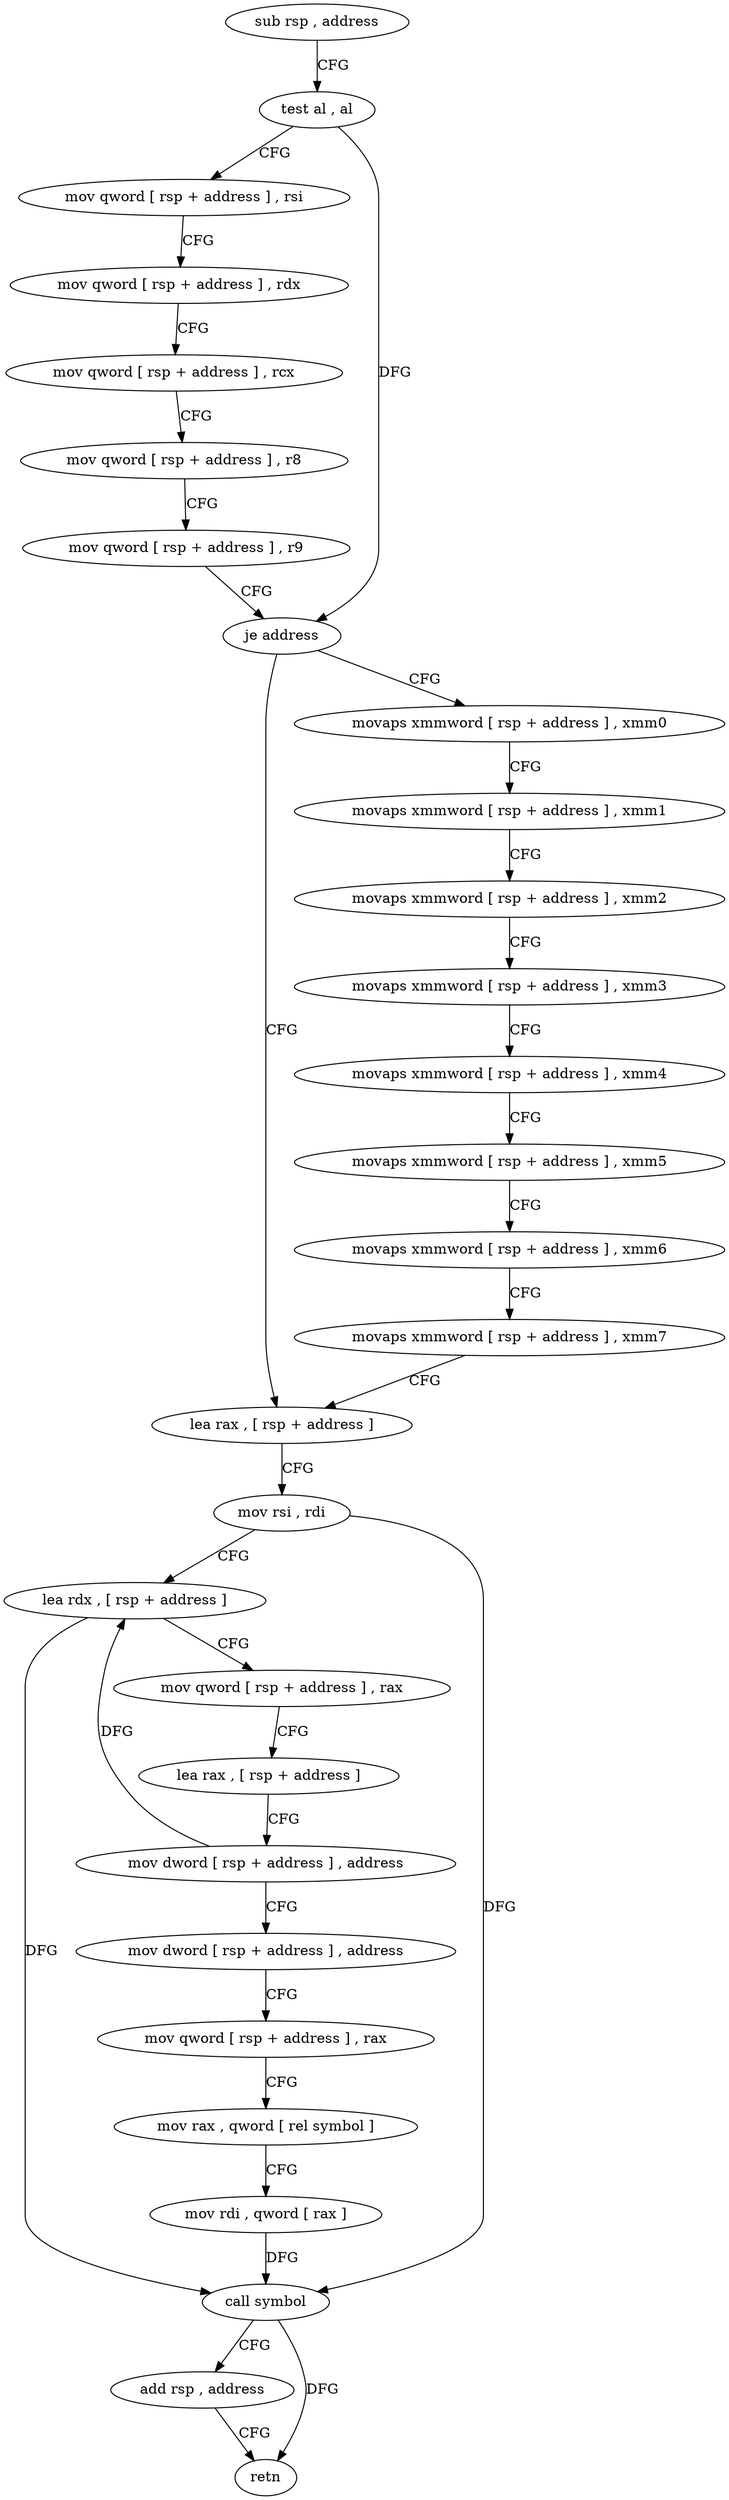 digraph "func" {
"4294240" [label = "sub rsp , address" ]
"4294247" [label = "test al , al" ]
"4294249" [label = "mov qword [ rsp + address ] , rsi" ]
"4294254" [label = "mov qword [ rsp + address ] , rdx" ]
"4294259" [label = "mov qword [ rsp + address ] , rcx" ]
"4294264" [label = "mov qword [ rsp + address ] , r8" ]
"4294269" [label = "mov qword [ rsp + address ] , r9" ]
"4294274" [label = "je address" ]
"4294331" [label = "lea rax , [ rsp + address ]" ]
"4294276" [label = "movaps xmmword [ rsp + address ] , xmm0" ]
"4294339" [label = "mov rsi , rdi" ]
"4294342" [label = "lea rdx , [ rsp + address ]" ]
"4294347" [label = "mov qword [ rsp + address ] , rax" ]
"4294352" [label = "lea rax , [ rsp + address ]" ]
"4294357" [label = "mov dword [ rsp + address ] , address" ]
"4294365" [label = "mov dword [ rsp + address ] , address" ]
"4294373" [label = "mov qword [ rsp + address ] , rax" ]
"4294378" [label = "mov rax , qword [ rel symbol ]" ]
"4294385" [label = "mov rdi , qword [ rax ]" ]
"4294388" [label = "call symbol" ]
"4294393" [label = "add rsp , address" ]
"4294400" [label = "retn" ]
"4294281" [label = "movaps xmmword [ rsp + address ] , xmm1" ]
"4294286" [label = "movaps xmmword [ rsp + address ] , xmm2" ]
"4294291" [label = "movaps xmmword [ rsp + address ] , xmm3" ]
"4294299" [label = "movaps xmmword [ rsp + address ] , xmm4" ]
"4294307" [label = "movaps xmmword [ rsp + address ] , xmm5" ]
"4294315" [label = "movaps xmmword [ rsp + address ] , xmm6" ]
"4294323" [label = "movaps xmmword [ rsp + address ] , xmm7" ]
"4294240" -> "4294247" [ label = "CFG" ]
"4294247" -> "4294249" [ label = "CFG" ]
"4294247" -> "4294274" [ label = "DFG" ]
"4294249" -> "4294254" [ label = "CFG" ]
"4294254" -> "4294259" [ label = "CFG" ]
"4294259" -> "4294264" [ label = "CFG" ]
"4294264" -> "4294269" [ label = "CFG" ]
"4294269" -> "4294274" [ label = "CFG" ]
"4294274" -> "4294331" [ label = "CFG" ]
"4294274" -> "4294276" [ label = "CFG" ]
"4294331" -> "4294339" [ label = "CFG" ]
"4294276" -> "4294281" [ label = "CFG" ]
"4294339" -> "4294342" [ label = "CFG" ]
"4294339" -> "4294388" [ label = "DFG" ]
"4294342" -> "4294347" [ label = "CFG" ]
"4294342" -> "4294388" [ label = "DFG" ]
"4294347" -> "4294352" [ label = "CFG" ]
"4294352" -> "4294357" [ label = "CFG" ]
"4294357" -> "4294365" [ label = "CFG" ]
"4294357" -> "4294342" [ label = "DFG" ]
"4294365" -> "4294373" [ label = "CFG" ]
"4294373" -> "4294378" [ label = "CFG" ]
"4294378" -> "4294385" [ label = "CFG" ]
"4294385" -> "4294388" [ label = "DFG" ]
"4294388" -> "4294393" [ label = "CFG" ]
"4294388" -> "4294400" [ label = "DFG" ]
"4294393" -> "4294400" [ label = "CFG" ]
"4294281" -> "4294286" [ label = "CFG" ]
"4294286" -> "4294291" [ label = "CFG" ]
"4294291" -> "4294299" [ label = "CFG" ]
"4294299" -> "4294307" [ label = "CFG" ]
"4294307" -> "4294315" [ label = "CFG" ]
"4294315" -> "4294323" [ label = "CFG" ]
"4294323" -> "4294331" [ label = "CFG" ]
}
